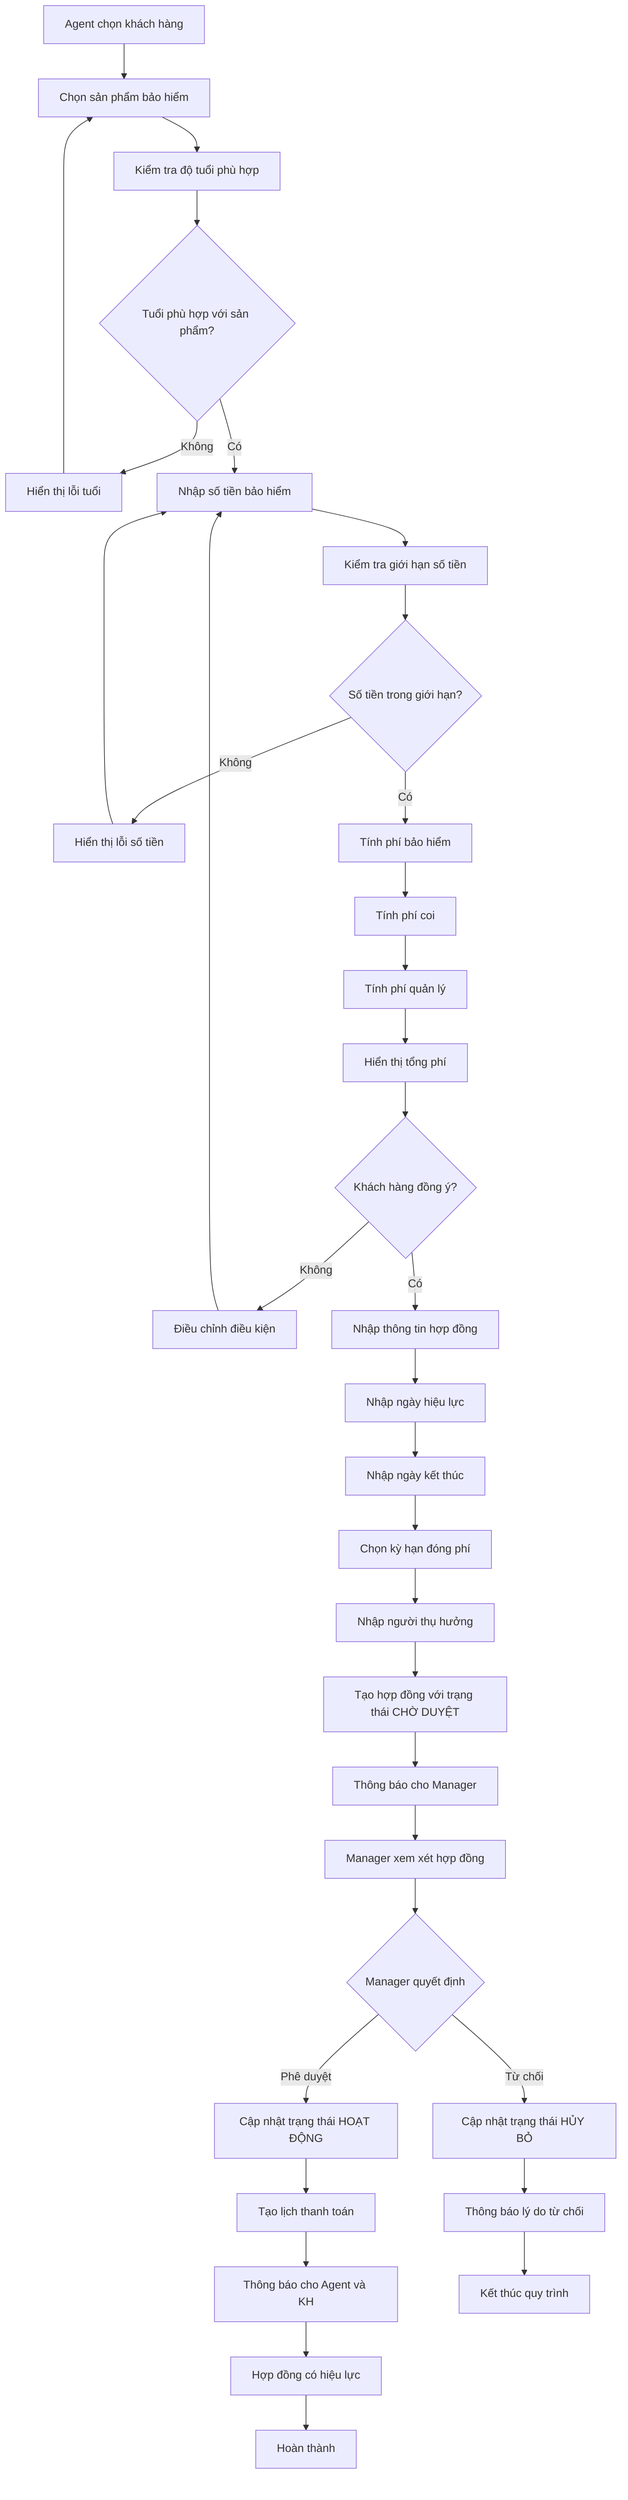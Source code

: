 flowchart TD
    A[Agent chọn khách hàng] --> B[Chọn sản phẩm bảo hiểm]
    B --> C[Kiểm tra độ tuổi phù hợp]
    
    C --> D{Tuổi phù hợp với sản phẩm?}
    D -->|Không| E[Hiển thị lỗi tuổi]
    E --> B
    
    D -->|Có| F[Nhập số tiền bảo hiểm]
    F --> G[Kiểm tra giới hạn số tiền]
    
    G --> H{Số tiền trong giới hạn?}
    H -->|Không| I[Hiển thị lỗi số tiền]
    I --> F
    
    H -->|Có| J[Tính phí bảo hiểm]
    J --> K[Tính phí coi]
    K --> L[Tính phí quản lý]
    L --> M[Hiển thị tổng phí]
    
    M --> N{Khách hàng đồng ý?}
    N -->|Không| O[Điều chỉnh điều kiện]
    O --> F
    
    N -->|Có| P[Nhập thông tin hợp đồng]
    P --> Q[Nhập ngày hiệu lực]
    Q --> R[Nhập ngày kết thúc]
    R --> S[Chọn kỳ hạn đóng phí]
    S --> T[Nhập người thụ hưởng]
    
    T --> U[Tạo hợp đồng với trạng thái CHỜ DUYỆT]
    U --> V[Thông báo cho Manager]
    V --> W[Manager xem xét hợp đồng]
    
    W --> X{Manager quyết định}
    X -->|Phê duyệt| Y[Cập nhật trạng thái HOẠT ĐỘNG]
    X -->|Từ chối| Z[Cập nhật trạng thái HỦY BỎ]
    
    Y --> AA[Tạo lịch thanh toán]
    AA --> BB[Thông báo cho Agent và KH]
    BB --> CC[Hợp đồng có hiệu lực]
    
    Z --> DD[Thông báo lý do từ chối]
    DD --> EE[Kết thúc quy trình]
    
    CC --> FF[Hoàn thành]